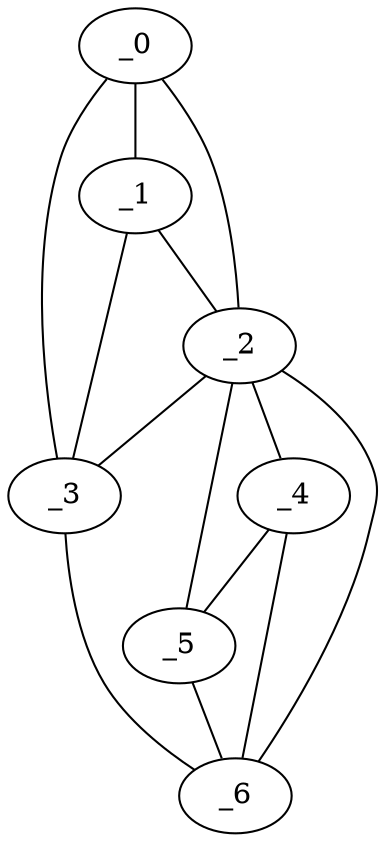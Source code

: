graph "obj51__240.gxl" {
	_0	 [x=45,
		y=10];
	_1	 [x=66,
		y=8];
	_0 -- _1	 [valence=2];
	_2	 [x=76,
		y=85];
	_0 -- _2	 [valence=1];
	_3	 [x=82,
		y=3];
	_0 -- _3	 [valence=1];
	_1 -- _2	 [valence=2];
	_1 -- _3	 [valence=1];
	_2 -- _3	 [valence=2];
	_4	 [x=107,
		y=116];
	_2 -- _4	 [valence=1];
	_5	 [x=109,
		y=83];
	_2 -- _5	 [valence=2];
	_6	 [x=114,
		y=78];
	_2 -- _6	 [valence=1];
	_3 -- _6	 [valence=1];
	_4 -- _5	 [valence=1];
	_4 -- _6	 [valence=1];
	_5 -- _6	 [valence=2];
}
